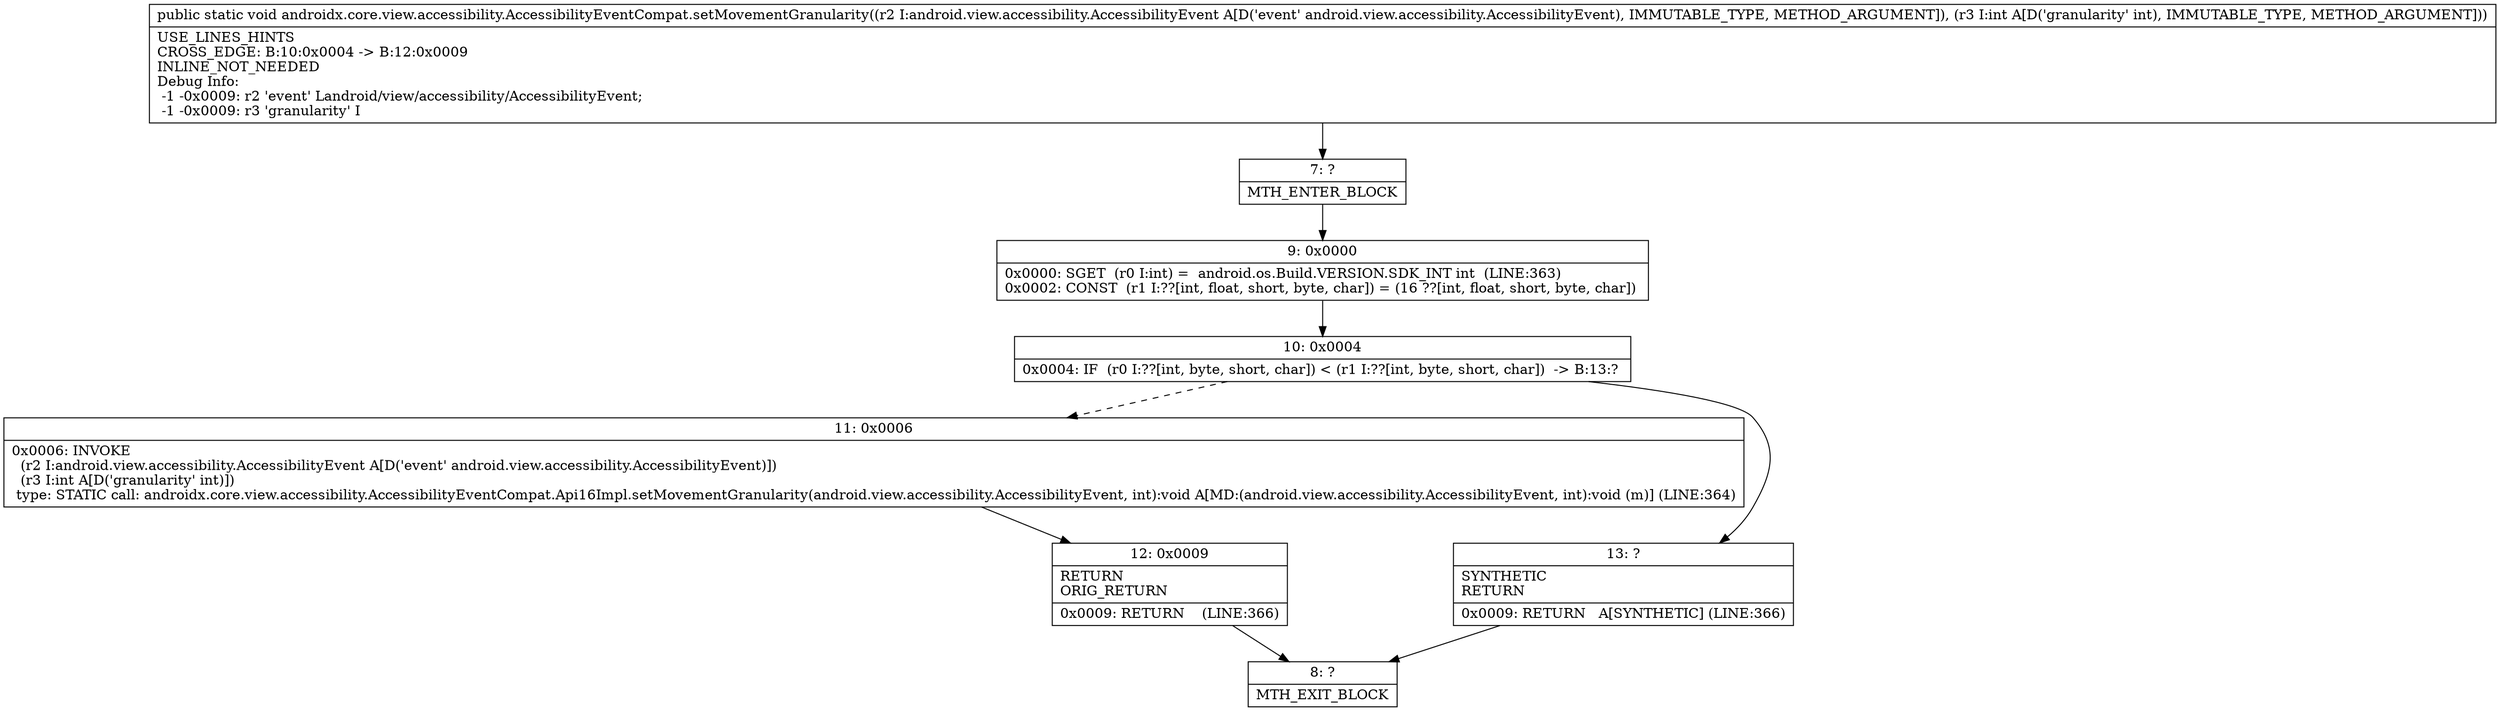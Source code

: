 digraph "CFG forandroidx.core.view.accessibility.AccessibilityEventCompat.setMovementGranularity(Landroid\/view\/accessibility\/AccessibilityEvent;I)V" {
Node_7 [shape=record,label="{7\:\ ?|MTH_ENTER_BLOCK\l}"];
Node_9 [shape=record,label="{9\:\ 0x0000|0x0000: SGET  (r0 I:int) =  android.os.Build.VERSION.SDK_INT int  (LINE:363)\l0x0002: CONST  (r1 I:??[int, float, short, byte, char]) = (16 ??[int, float, short, byte, char]) \l}"];
Node_10 [shape=record,label="{10\:\ 0x0004|0x0004: IF  (r0 I:??[int, byte, short, char]) \< (r1 I:??[int, byte, short, char])  \-\> B:13:? \l}"];
Node_11 [shape=record,label="{11\:\ 0x0006|0x0006: INVOKE  \l  (r2 I:android.view.accessibility.AccessibilityEvent A[D('event' android.view.accessibility.AccessibilityEvent)])\l  (r3 I:int A[D('granularity' int)])\l type: STATIC call: androidx.core.view.accessibility.AccessibilityEventCompat.Api16Impl.setMovementGranularity(android.view.accessibility.AccessibilityEvent, int):void A[MD:(android.view.accessibility.AccessibilityEvent, int):void (m)] (LINE:364)\l}"];
Node_12 [shape=record,label="{12\:\ 0x0009|RETURN\lORIG_RETURN\l|0x0009: RETURN    (LINE:366)\l}"];
Node_8 [shape=record,label="{8\:\ ?|MTH_EXIT_BLOCK\l}"];
Node_13 [shape=record,label="{13\:\ ?|SYNTHETIC\lRETURN\l|0x0009: RETURN   A[SYNTHETIC] (LINE:366)\l}"];
MethodNode[shape=record,label="{public static void androidx.core.view.accessibility.AccessibilityEventCompat.setMovementGranularity((r2 I:android.view.accessibility.AccessibilityEvent A[D('event' android.view.accessibility.AccessibilityEvent), IMMUTABLE_TYPE, METHOD_ARGUMENT]), (r3 I:int A[D('granularity' int), IMMUTABLE_TYPE, METHOD_ARGUMENT]))  | USE_LINES_HINTS\lCROSS_EDGE: B:10:0x0004 \-\> B:12:0x0009\lINLINE_NOT_NEEDED\lDebug Info:\l  \-1 \-0x0009: r2 'event' Landroid\/view\/accessibility\/AccessibilityEvent;\l  \-1 \-0x0009: r3 'granularity' I\l}"];
MethodNode -> Node_7;Node_7 -> Node_9;
Node_9 -> Node_10;
Node_10 -> Node_11[style=dashed];
Node_10 -> Node_13;
Node_11 -> Node_12;
Node_12 -> Node_8;
Node_13 -> Node_8;
}

